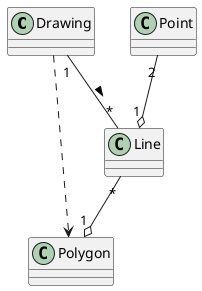 @startuml Exercise_1

class Drawing
class Polygon
class Point
class Line

Point "2" --o "1" Line
Line "*" --o "1" Polygon
Drawing ..> Polygon
Drawing "1" -- "*" Line : >

@enduml
